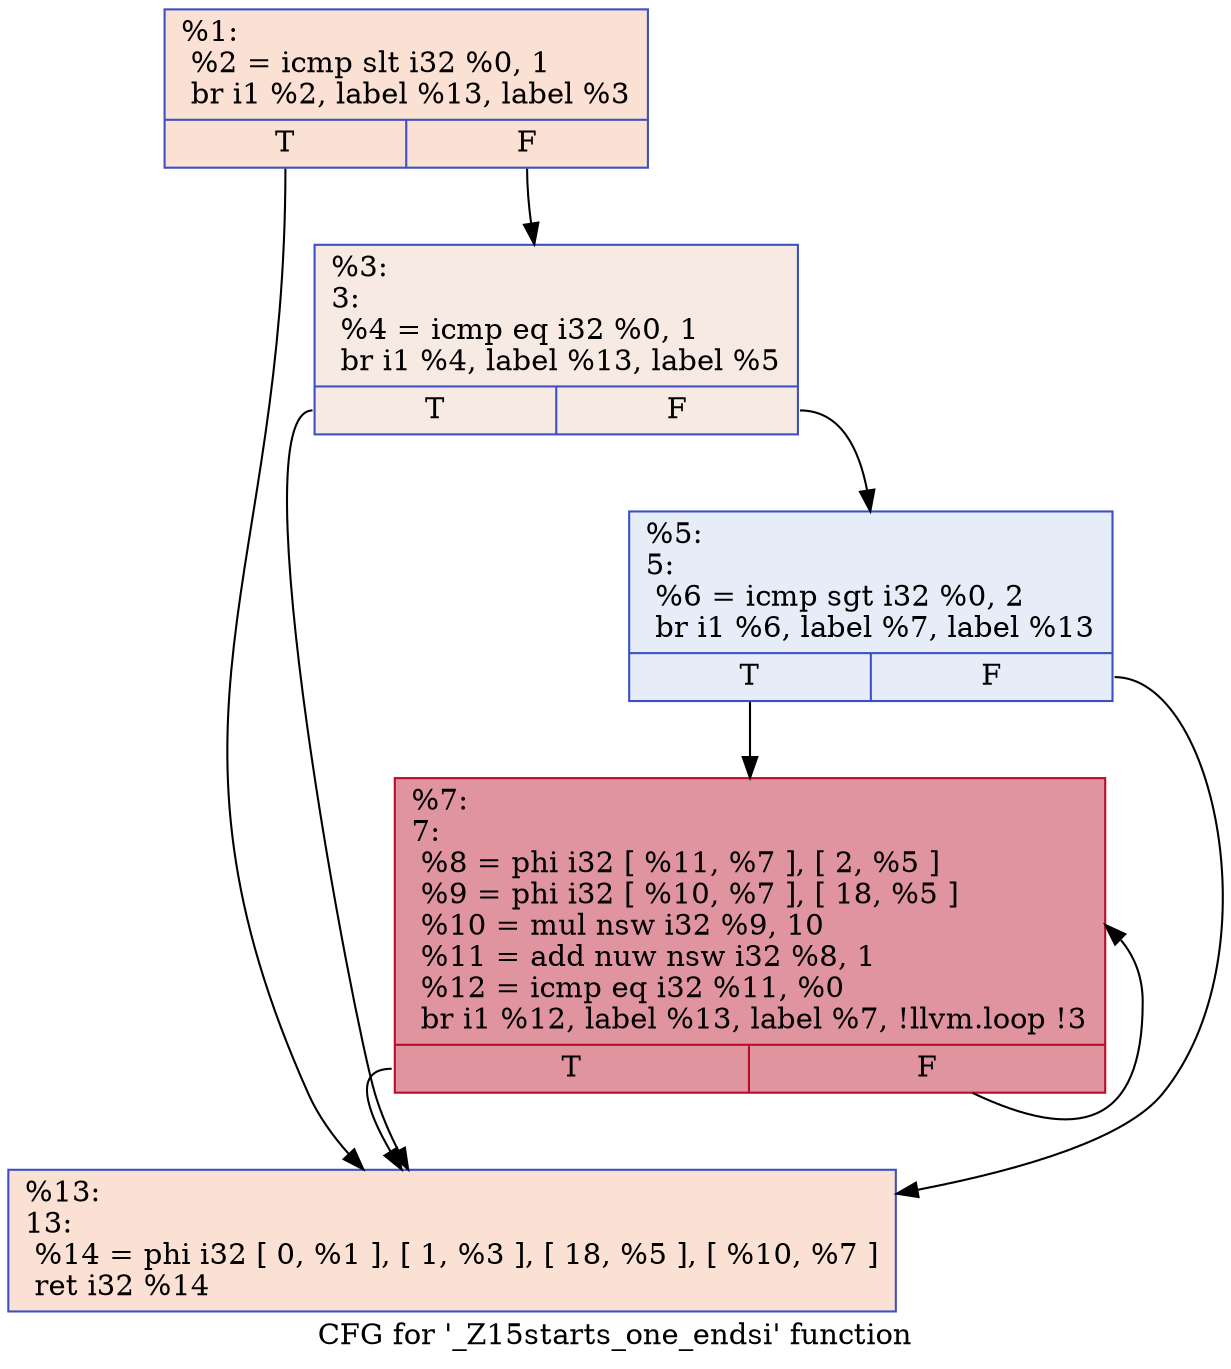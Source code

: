 digraph "CFG for '_Z15starts_one_endsi' function" {
	label="CFG for '_Z15starts_one_endsi' function";

	Node0x55ec06a444a0 [shape=record,color="#3d50c3ff", style=filled, fillcolor="#f7b99e70",label="{%1:\l  %2 = icmp slt i32 %0, 1\l  br i1 %2, label %13, label %3\l|{<s0>T|<s1>F}}"];
	Node0x55ec06a444a0:s0 -> Node0x55ec06a44bc0;
	Node0x55ec06a444a0:s1 -> Node0x55ec06a44c10;
	Node0x55ec06a44c10 [shape=record,color="#3d50c3ff", style=filled, fillcolor="#eed0c070",label="{%3:\l3:                                                \l  %4 = icmp eq i32 %0, 1\l  br i1 %4, label %13, label %5\l|{<s0>T|<s1>F}}"];
	Node0x55ec06a44c10:s0 -> Node0x55ec06a44bc0;
	Node0x55ec06a44c10:s1 -> Node0x55ec06a44df0;
	Node0x55ec06a44df0 [shape=record,color="#3d50c3ff", style=filled, fillcolor="#c7d7f070",label="{%5:\l5:                                                \l  %6 = icmp sgt i32 %0, 2\l  br i1 %6, label %7, label %13\l|{<s0>T|<s1>F}}"];
	Node0x55ec06a44df0:s0 -> Node0x55ec06a44f80;
	Node0x55ec06a44df0:s1 -> Node0x55ec06a44bc0;
	Node0x55ec06a44f80 [shape=record,color="#b70d28ff", style=filled, fillcolor="#b70d2870",label="{%7:\l7:                                                \l  %8 = phi i32 [ %11, %7 ], [ 2, %5 ]\l  %9 = phi i32 [ %10, %7 ], [ 18, %5 ]\l  %10 = mul nsw i32 %9, 10\l  %11 = add nuw nsw i32 %8, 1\l  %12 = icmp eq i32 %11, %0\l  br i1 %12, label %13, label %7, !llvm.loop !3\l|{<s0>T|<s1>F}}"];
	Node0x55ec06a44f80:s0 -> Node0x55ec06a44bc0;
	Node0x55ec06a44f80:s1 -> Node0x55ec06a44f80;
	Node0x55ec06a44bc0 [shape=record,color="#3d50c3ff", style=filled, fillcolor="#f7b99e70",label="{%13:\l13:                                               \l  %14 = phi i32 [ 0, %1 ], [ 1, %3 ], [ 18, %5 ], [ %10, %7 ]\l  ret i32 %14\l}"];
}
